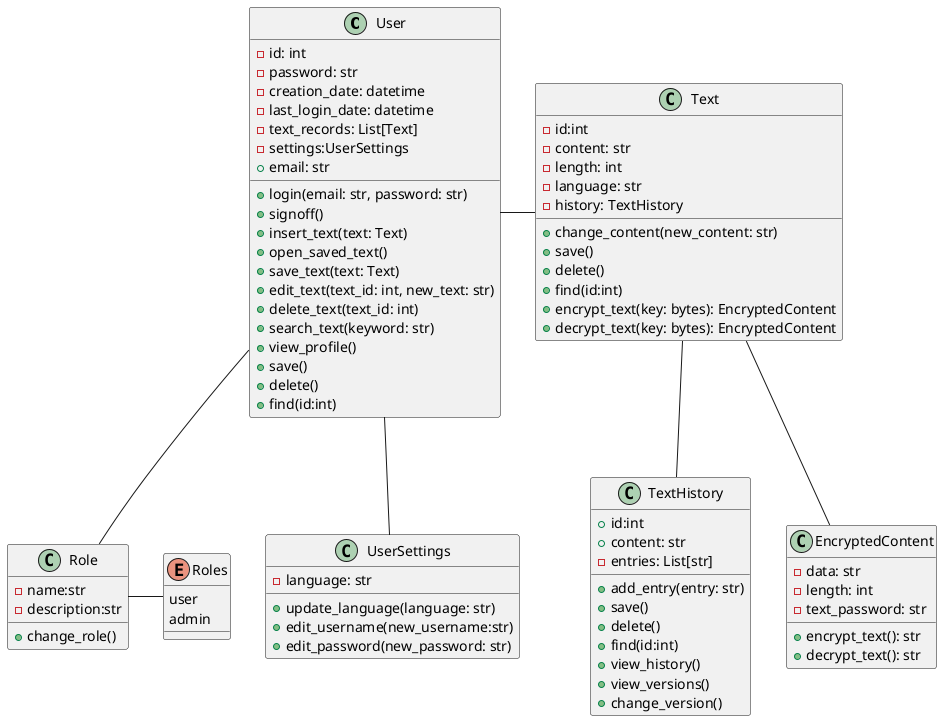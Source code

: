 @startuml ClassDiagram
/'class Account{
    -username: str
    -email: str
    -password: str
    -user: User
    -settings: UserSettings
    +created_account()
    +delete_account()
}'/
class User{
    -id: int
    -password: str
    -creation_date: datetime
    -last_login_date: datetime
    -text_records: List[Text]
    -settings:UserSettings
    +email: str
    +login(email: str, password: str)
    +signoff()
    +insert_text(text: Text)
    +open_saved_text()
    +save_text(text: Text)
    +edit_text(text_id: int, new_text: str)
    +delete_text(text_id: int)
    +search_text(keyword: str)
    +view_profile()
    +save()
    +delete()
    +find(id:int)
}
class UserSettings{
    -language: str
    +update_language(language: str)
    +edit_username(new_username:str)
    +edit_password(new_password: str)
}
class Role{
    -name:str
    -description:str
    +change_role()
}
enum Roles{
    user
    admin
}
class Text{
    -id:int
    -content: str
    -length: int
    -language: str
    -history: TextHistory
    +change_content(new_content: str)
    +save()
    +delete()
    +find(id:int)
    +encrypt_text(key: bytes): EncryptedContent
    +decrypt_text(key: bytes): EncryptedContent
}
class TextHistory{
    +id:int
    +content: str
    -entries: List[str]
    +add_entry(entry: str)
    +save()
    +delete()
    +find(id:int)
    +view_history()
    +view_versions()
    +change_version()
}
class EncryptedContent{
    -data: str
    -length: int
    -text_password: str
    +encrypt_text(): str
    +decrypt_text(): str
}

User -- Role
Role - Roles
Text -- EncryptedContent
/'Account-- User'/
User -- UserSettings
User - Text
Text -- TextHistory
@enduml